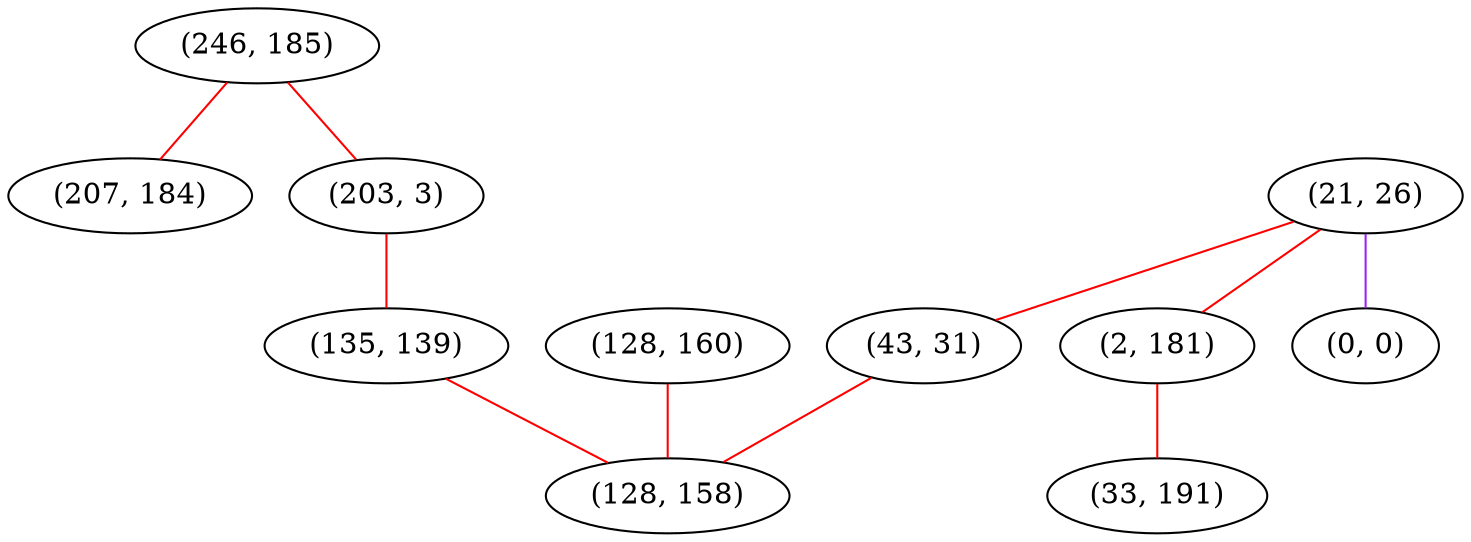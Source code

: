 graph "" {
"(246, 185)";
"(128, 160)";
"(21, 26)";
"(207, 184)";
"(43, 31)";
"(2, 181)";
"(203, 3)";
"(0, 0)";
"(135, 139)";
"(128, 158)";
"(33, 191)";
"(246, 185)" -- "(207, 184)"  [color=red, key=0, weight=1];
"(246, 185)" -- "(203, 3)"  [color=red, key=0, weight=1];
"(128, 160)" -- "(128, 158)"  [color=red, key=0, weight=1];
"(21, 26)" -- "(43, 31)"  [color=red, key=0, weight=1];
"(21, 26)" -- "(2, 181)"  [color=red, key=0, weight=1];
"(21, 26)" -- "(0, 0)"  [color=purple, key=0, weight=4];
"(43, 31)" -- "(128, 158)"  [color=red, key=0, weight=1];
"(2, 181)" -- "(33, 191)"  [color=red, key=0, weight=1];
"(203, 3)" -- "(135, 139)"  [color=red, key=0, weight=1];
"(135, 139)" -- "(128, 158)"  [color=red, key=0, weight=1];
}
